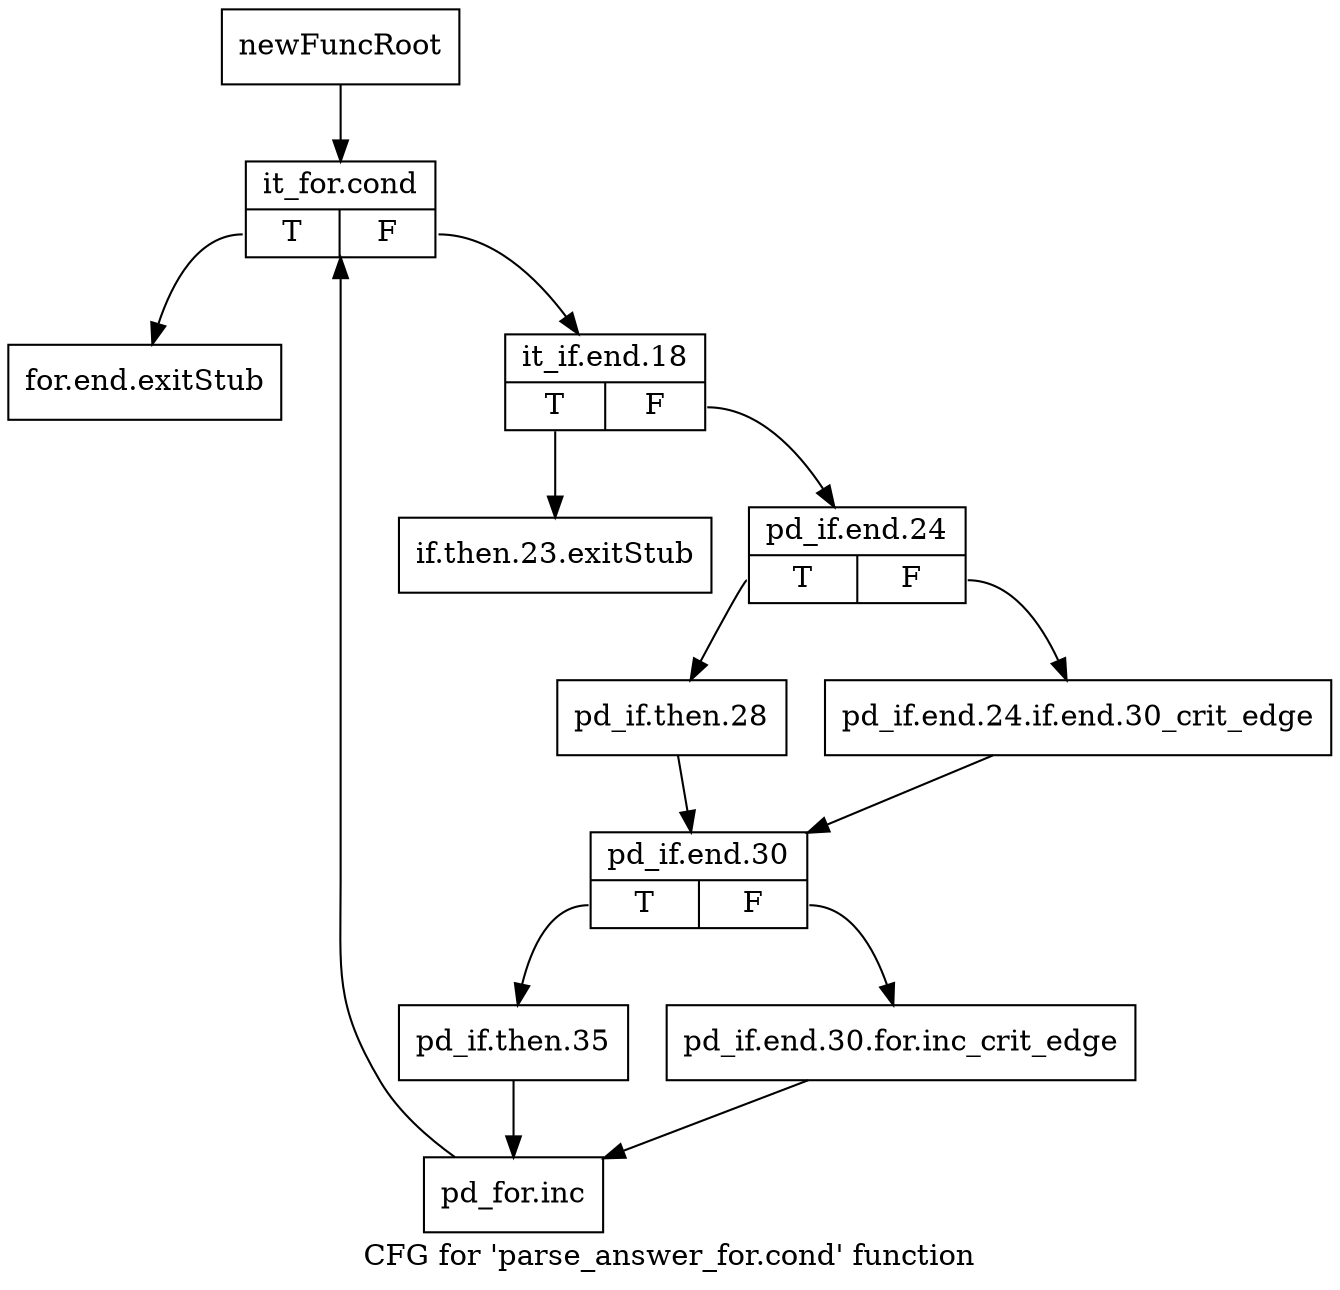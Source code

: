 digraph "CFG for 'parse_answer_for.cond' function" {
	label="CFG for 'parse_answer_for.cond' function";

	Node0xa1ea720 [shape=record,label="{newFuncRoot}"];
	Node0xa1ea720 -> Node0xa1ea810;
	Node0xa1ea770 [shape=record,label="{for.end.exitStub}"];
	Node0xa1ea7c0 [shape=record,label="{if.then.23.exitStub}"];
	Node0xa1ea810 [shape=record,label="{it_for.cond|{<s0>T|<s1>F}}"];
	Node0xa1ea810:s0 -> Node0xa1ea770;
	Node0xa1ea810:s1 -> Node0xa1ea860;
	Node0xa1ea860 [shape=record,label="{it_if.end.18|{<s0>T|<s1>F}}"];
	Node0xa1ea860:s0 -> Node0xa1ea7c0;
	Node0xa1ea860:s1 -> Node0xa1ea8b0;
	Node0xa1ea8b0 [shape=record,label="{pd_if.end.24|{<s0>T|<s1>F}}"];
	Node0xa1ea8b0:s0 -> Node0xa1ea950;
	Node0xa1ea8b0:s1 -> Node0xa1ea900;
	Node0xa1ea900 [shape=record,label="{pd_if.end.24.if.end.30_crit_edge}"];
	Node0xa1ea900 -> Node0xa1ea9a0;
	Node0xa1ea950 [shape=record,label="{pd_if.then.28}"];
	Node0xa1ea950 -> Node0xa1ea9a0;
	Node0xa1ea9a0 [shape=record,label="{pd_if.end.30|{<s0>T|<s1>F}}"];
	Node0xa1ea9a0:s0 -> Node0xa1eaa40;
	Node0xa1ea9a0:s1 -> Node0xa1ea9f0;
	Node0xa1ea9f0 [shape=record,label="{pd_if.end.30.for.inc_crit_edge}"];
	Node0xa1ea9f0 -> Node0xa1eaa90;
	Node0xa1eaa40 [shape=record,label="{pd_if.then.35}"];
	Node0xa1eaa40 -> Node0xa1eaa90;
	Node0xa1eaa90 [shape=record,label="{pd_for.inc}"];
	Node0xa1eaa90 -> Node0xa1ea810;
}
